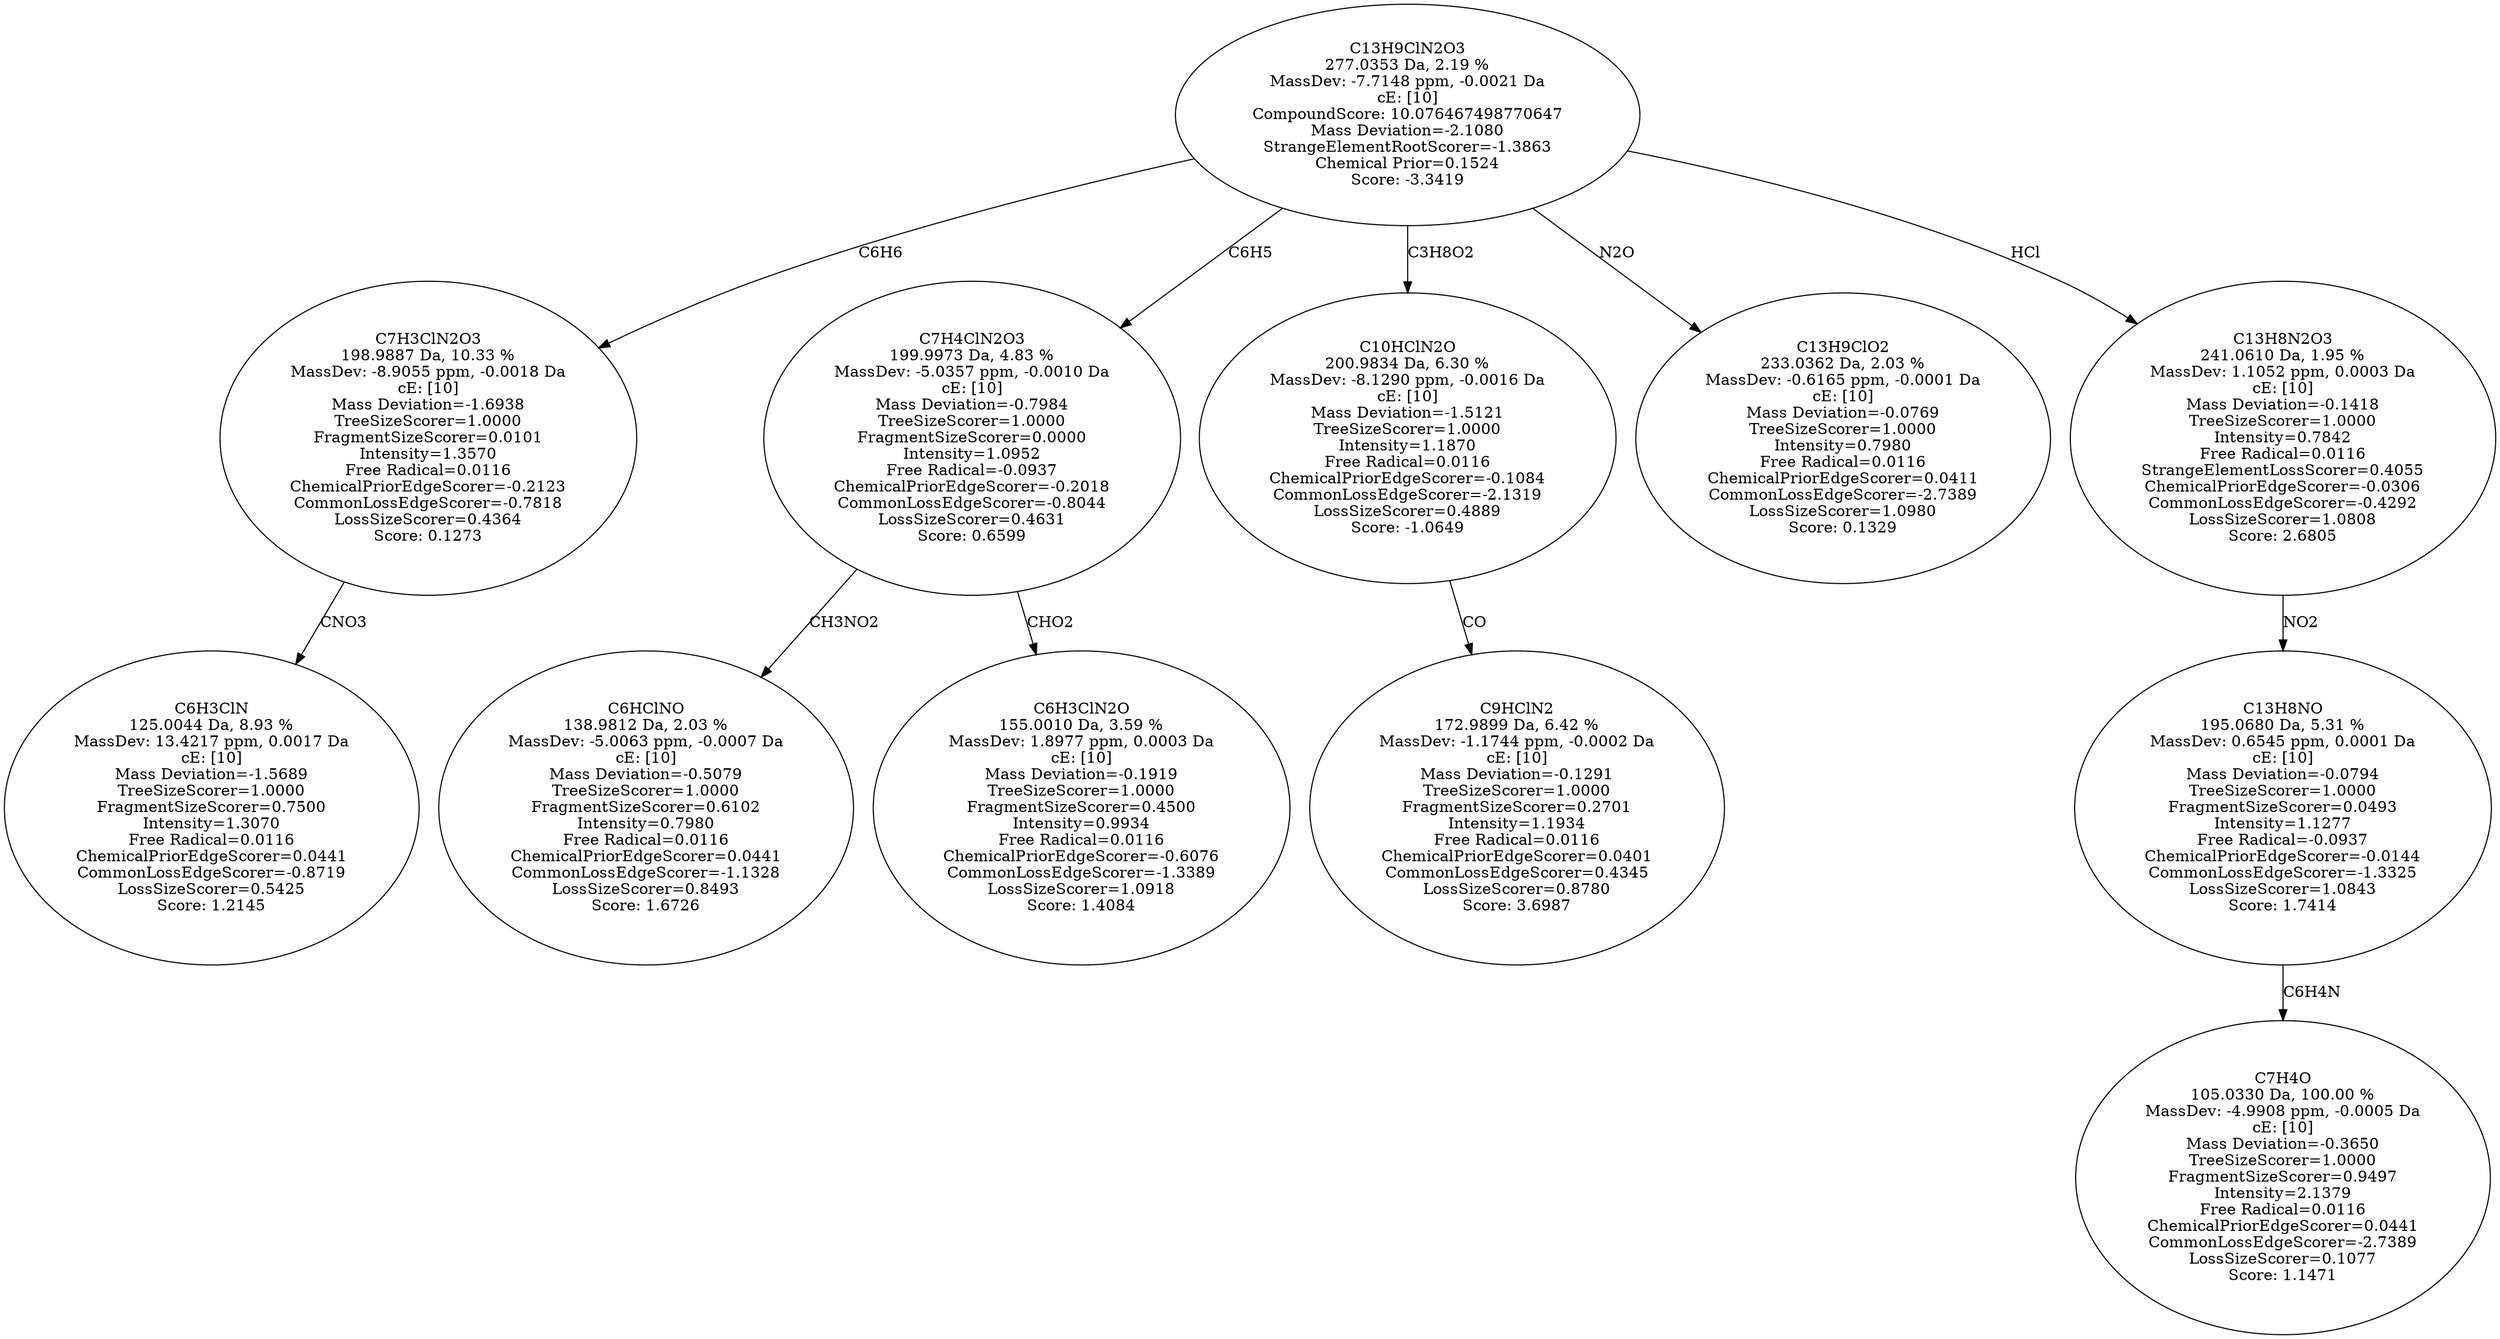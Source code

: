 strict digraph {
v1 [label="C6H3ClN\n125.0044 Da, 8.93 %\nMassDev: 13.4217 ppm, 0.0017 Da\ncE: [10]\nMass Deviation=-1.5689\nTreeSizeScorer=1.0000\nFragmentSizeScorer=0.7500\nIntensity=1.3070\nFree Radical=0.0116\nChemicalPriorEdgeScorer=0.0441\nCommonLossEdgeScorer=-0.8719\nLossSizeScorer=0.5425\nScore: 1.2145"];
v2 [label="C7H3ClN2O3\n198.9887 Da, 10.33 %\nMassDev: -8.9055 ppm, -0.0018 Da\ncE: [10]\nMass Deviation=-1.6938\nTreeSizeScorer=1.0000\nFragmentSizeScorer=0.0101\nIntensity=1.3570\nFree Radical=0.0116\nChemicalPriorEdgeScorer=-0.2123\nCommonLossEdgeScorer=-0.7818\nLossSizeScorer=0.4364\nScore: 0.1273"];
v3 [label="C6HClNO\n138.9812 Da, 2.03 %\nMassDev: -5.0063 ppm, -0.0007 Da\ncE: [10]\nMass Deviation=-0.5079\nTreeSizeScorer=1.0000\nFragmentSizeScorer=0.6102\nIntensity=0.7980\nFree Radical=0.0116\nChemicalPriorEdgeScorer=0.0441\nCommonLossEdgeScorer=-1.1328\nLossSizeScorer=0.8493\nScore: 1.6726"];
v4 [label="C6H3ClN2O\n155.0010 Da, 3.59 %\nMassDev: 1.8977 ppm, 0.0003 Da\ncE: [10]\nMass Deviation=-0.1919\nTreeSizeScorer=1.0000\nFragmentSizeScorer=0.4500\nIntensity=0.9934\nFree Radical=0.0116\nChemicalPriorEdgeScorer=-0.6076\nCommonLossEdgeScorer=-1.3389\nLossSizeScorer=1.0918\nScore: 1.4084"];
v5 [label="C7H4ClN2O3\n199.9973 Da, 4.83 %\nMassDev: -5.0357 ppm, -0.0010 Da\ncE: [10]\nMass Deviation=-0.7984\nTreeSizeScorer=1.0000\nFragmentSizeScorer=0.0000\nIntensity=1.0952\nFree Radical=-0.0937\nChemicalPriorEdgeScorer=-0.2018\nCommonLossEdgeScorer=-0.8044\nLossSizeScorer=0.4631\nScore: 0.6599"];
v6 [label="C9HClN2\n172.9899 Da, 6.42 %\nMassDev: -1.1744 ppm, -0.0002 Da\ncE: [10]\nMass Deviation=-0.1291\nTreeSizeScorer=1.0000\nFragmentSizeScorer=0.2701\nIntensity=1.1934\nFree Radical=0.0116\nChemicalPriorEdgeScorer=0.0401\nCommonLossEdgeScorer=0.4345\nLossSizeScorer=0.8780\nScore: 3.6987"];
v7 [label="C10HClN2O\n200.9834 Da, 6.30 %\nMassDev: -8.1290 ppm, -0.0016 Da\ncE: [10]\nMass Deviation=-1.5121\nTreeSizeScorer=1.0000\nIntensity=1.1870\nFree Radical=0.0116\nChemicalPriorEdgeScorer=-0.1084\nCommonLossEdgeScorer=-2.1319\nLossSizeScorer=0.4889\nScore: -1.0649"];
v8 [label="C13H9ClO2\n233.0362 Da, 2.03 %\nMassDev: -0.6165 ppm, -0.0001 Da\ncE: [10]\nMass Deviation=-0.0769\nTreeSizeScorer=1.0000\nIntensity=0.7980\nFree Radical=0.0116\nChemicalPriorEdgeScorer=0.0411\nCommonLossEdgeScorer=-2.7389\nLossSizeScorer=1.0980\nScore: 0.1329"];
v9 [label="C7H4O\n105.0330 Da, 100.00 %\nMassDev: -4.9908 ppm, -0.0005 Da\ncE: [10]\nMass Deviation=-0.3650\nTreeSizeScorer=1.0000\nFragmentSizeScorer=0.9497\nIntensity=2.1379\nFree Radical=0.0116\nChemicalPriorEdgeScorer=0.0441\nCommonLossEdgeScorer=-2.7389\nLossSizeScorer=0.1077\nScore: 1.1471"];
v10 [label="C13H8NO\n195.0680 Da, 5.31 %\nMassDev: 0.6545 ppm, 0.0001 Da\ncE: [10]\nMass Deviation=-0.0794\nTreeSizeScorer=1.0000\nFragmentSizeScorer=0.0493\nIntensity=1.1277\nFree Radical=-0.0937\nChemicalPriorEdgeScorer=-0.0144\nCommonLossEdgeScorer=-1.3325\nLossSizeScorer=1.0843\nScore: 1.7414"];
v11 [label="C13H8N2O3\n241.0610 Da, 1.95 %\nMassDev: 1.1052 ppm, 0.0003 Da\ncE: [10]\nMass Deviation=-0.1418\nTreeSizeScorer=1.0000\nIntensity=0.7842\nFree Radical=0.0116\nStrangeElementLossScorer=0.4055\nChemicalPriorEdgeScorer=-0.0306\nCommonLossEdgeScorer=-0.4292\nLossSizeScorer=1.0808\nScore: 2.6805"];
v12 [label="C13H9ClN2O3\n277.0353 Da, 2.19 %\nMassDev: -7.7148 ppm, -0.0021 Da\ncE: [10]\nCompoundScore: 10.076467498770647\nMass Deviation=-2.1080\nStrangeElementRootScorer=-1.3863\nChemical Prior=0.1524\nScore: -3.3419"];
v2 -> v1 [label="CNO3"];
v12 -> v2 [label="C6H6"];
v5 -> v3 [label="CH3NO2"];
v5 -> v4 [label="CHO2"];
v12 -> v5 [label="C6H5"];
v7 -> v6 [label="CO"];
v12 -> v7 [label="C3H8O2"];
v12 -> v8 [label="N2O"];
v10 -> v9 [label="C6H4N"];
v11 -> v10 [label="NO2"];
v12 -> v11 [label="HCl"];
}